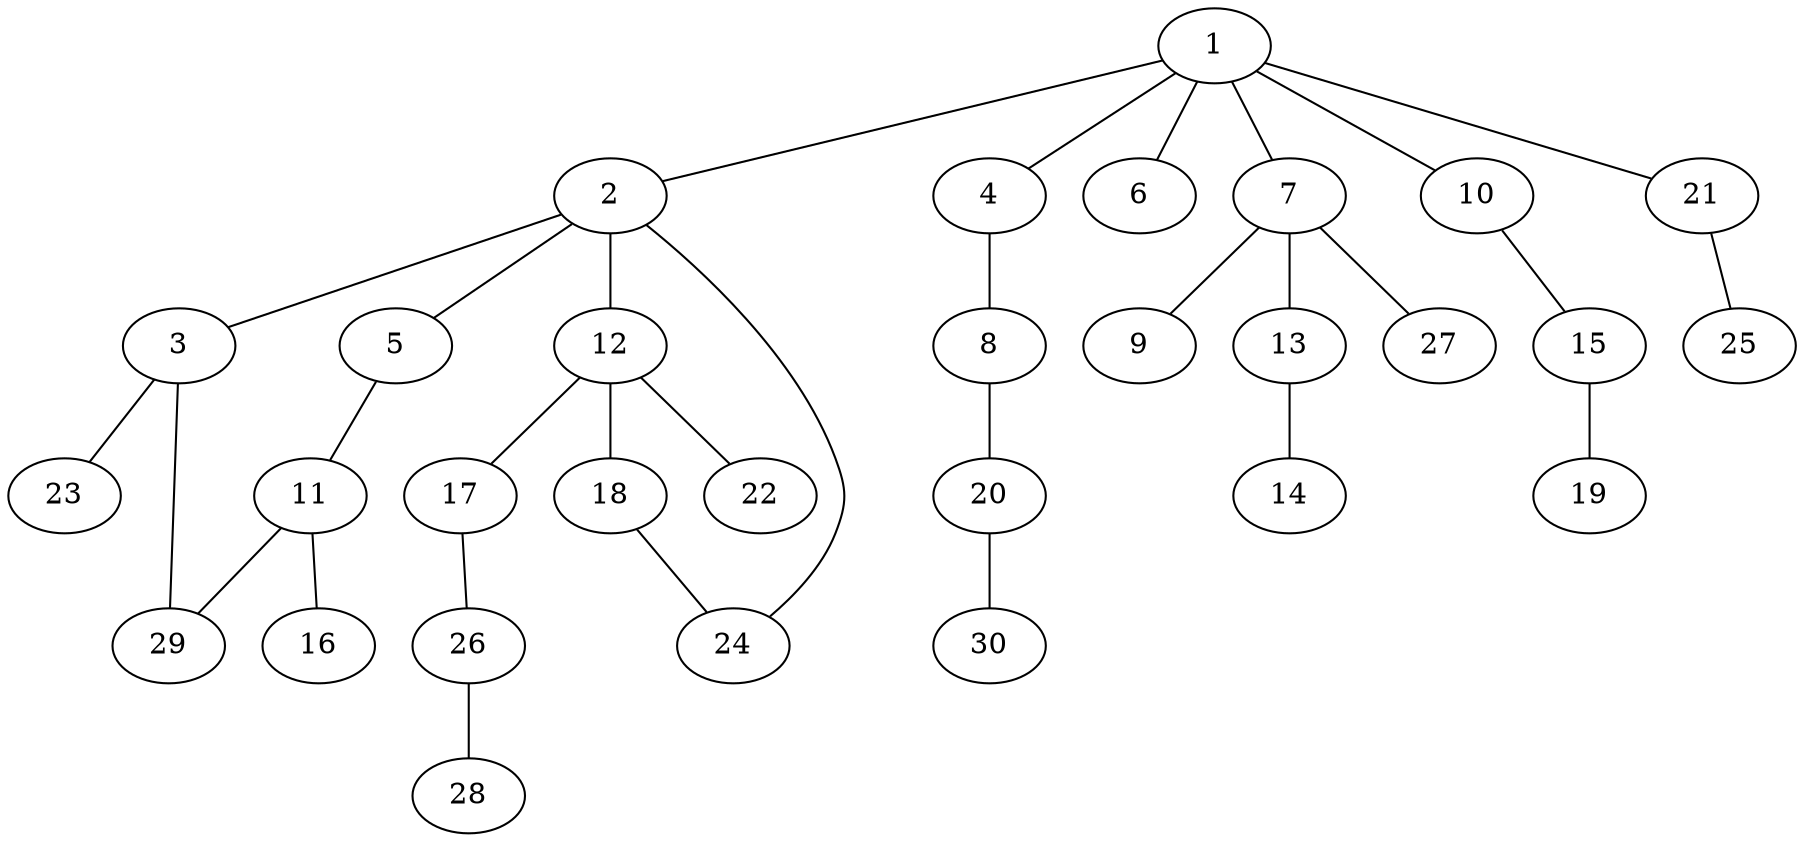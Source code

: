 graph graphname {1--2
1--4
1--6
1--7
1--10
1--21
2--3
2--5
2--12
2--24
3--23
3--29
4--8
5--11
7--9
7--13
7--27
8--20
10--15
11--16
11--29
12--17
12--18
12--22
13--14
15--19
17--26
18--24
20--30
21--25
26--28
}